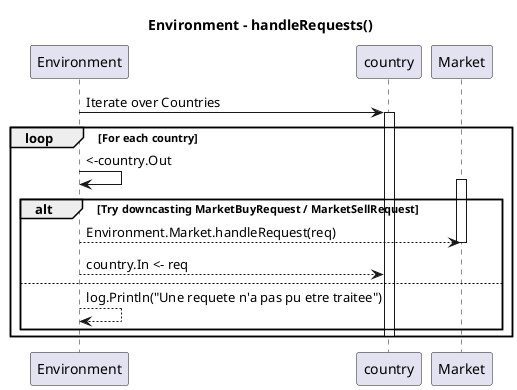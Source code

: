 @startuml
title Environment - handleRequests()

participant Environment
participant country
participant Market

Environment -> country: Iterate over Countries
activate country

loop For each country
    Environment -> Environment: <-country.Out

    alt Try downcasting MarketBuyRequest / MarketSellRequest
        activate Market
        Environment --> Market: Environment.Market.handleRequest(req)
        deactivate Market

        Environment --> country: country.In <- req

    else
        Environment --> Environment: log.Println("Une requete n'a pas pu etre traitee")
    end

    deactivate country

end

@enduml

